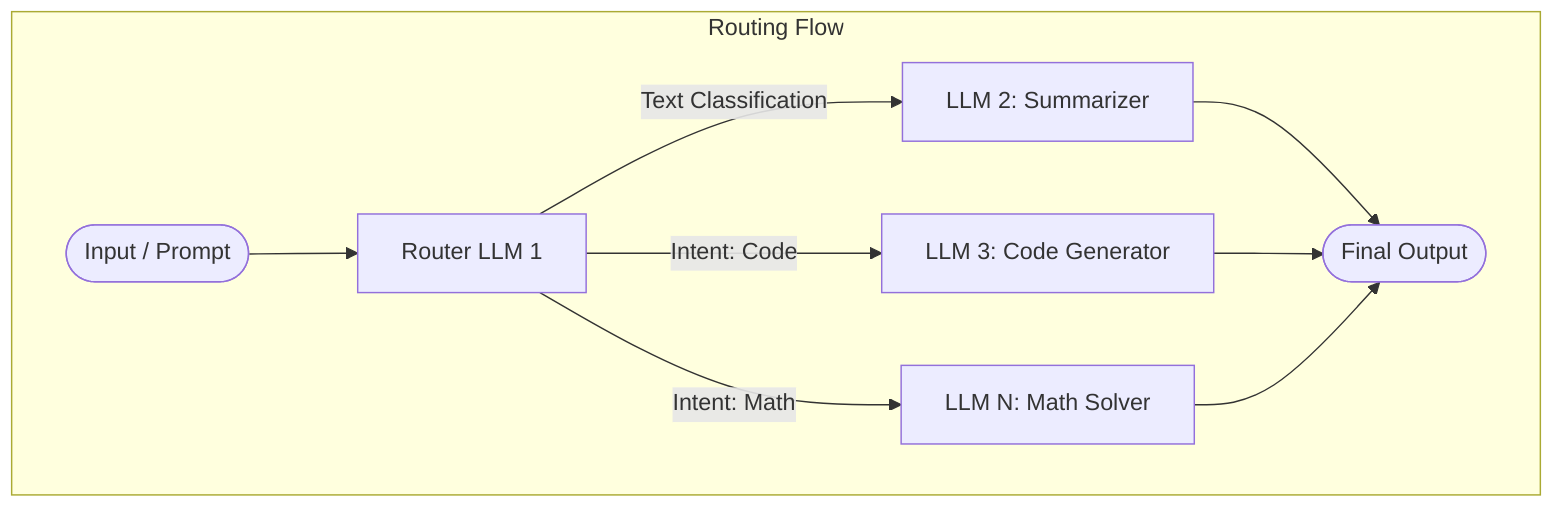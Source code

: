 flowchart LR
    subgraph S[Routing Flow]
        direction LR
        A([Input / Prompt]) --> B[Router LLM 1]

        B -->|Text Classification| C[LLM 2: Summarizer]
        B -->|Intent: Code| D[LLM 3: Code Generator]
        B -->|Intent: Math| E[LLM N: Math Solver]

        C --> F([Final Output])
        D --> F
        E --> F
    end